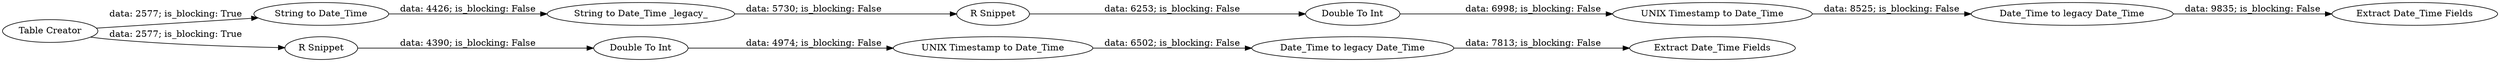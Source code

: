 digraph {
	"-2798632914383280509_6" [label="Double To Int"]
	"-2798632914383280509_9" [label="String to Date_Time"]
	"-2798632914383280509_11" [label="String to Date_Time _legacy_"]
	"-2798632914383280509_10" [label="R Snippet"]
	"-2798632914383280509_2" [label="Table Creator"]
	"-2798632914383280509_3" [label="R Snippet"]
	"-2798632914383280509_4" [label="UNIX Timestamp to Date_Time"]
	"-2798632914383280509_8" [label="Extract Date_Time Fields"]
	"-2798632914383280509_14" [label="Date_Time to legacy Date_Time"]
	"-2798632914383280509_13" [label="Extract Date_Time Fields"]
	"-2798632914383280509_12" [label="UNIX Timestamp to Date_Time"]
	"-2798632914383280509_7" [label="Date_Time to legacy Date_Time"]
	"-2798632914383280509_15" [label="Double To Int"]
	"-2798632914383280509_11" -> "-2798632914383280509_10" [label="data: 5730; is_blocking: False"]
	"-2798632914383280509_14" -> "-2798632914383280509_13" [label="data: 9835; is_blocking: False"]
	"-2798632914383280509_7" -> "-2798632914383280509_8" [label="data: 7813; is_blocking: False"]
	"-2798632914383280509_9" -> "-2798632914383280509_11" [label="data: 4426; is_blocking: False"]
	"-2798632914383280509_2" -> "-2798632914383280509_9" [label="data: 2577; is_blocking: True"]
	"-2798632914383280509_6" -> "-2798632914383280509_4" [label="data: 4974; is_blocking: False"]
	"-2798632914383280509_10" -> "-2798632914383280509_15" [label="data: 6253; is_blocking: False"]
	"-2798632914383280509_15" -> "-2798632914383280509_12" [label="data: 6998; is_blocking: False"]
	"-2798632914383280509_3" -> "-2798632914383280509_6" [label="data: 4390; is_blocking: False"]
	"-2798632914383280509_4" -> "-2798632914383280509_7" [label="data: 6502; is_blocking: False"]
	"-2798632914383280509_12" -> "-2798632914383280509_14" [label="data: 8525; is_blocking: False"]
	"-2798632914383280509_2" -> "-2798632914383280509_3" [label="data: 2577; is_blocking: True"]
	rankdir=LR
}
